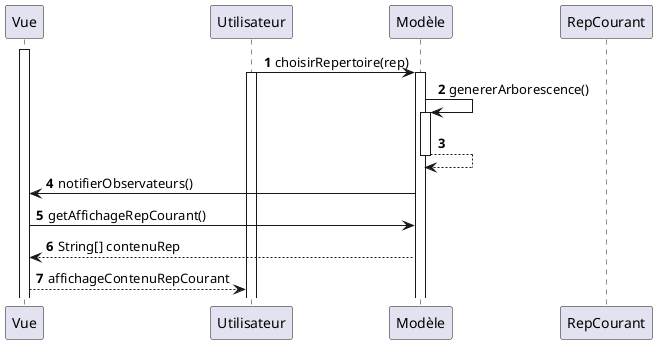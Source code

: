 @startuml
'https://plantuml.com/sequence-diagram

autonumber

activate Vue
Utilisateur -> Modèle : choisirRepertoire(rep)
activate Utilisateur
activate Modèle
Modèle -> Modèle : genererArborescence()
activate Modèle
Modèle --> Modèle :
deactivate RepCourant
deactivate Modèle
Modèle -> Vue : notifierObservateurs()
Vue -> Modèle : getAffichageRepCourant()
Modèle --> Vue : String[] contenuRep
Vue --> Utilisateur : affichageContenuRepCourant

@enduml